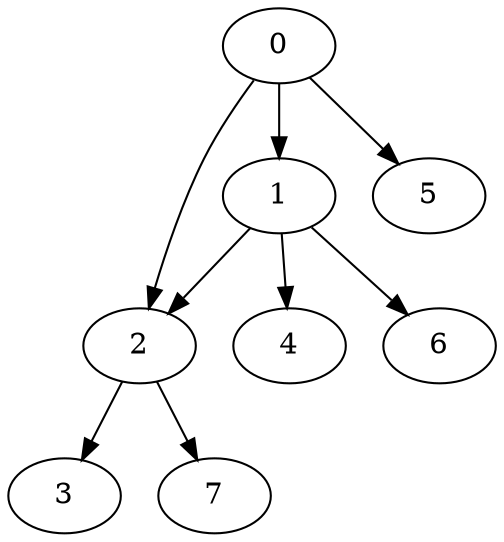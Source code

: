 digraph {
    0 [ label = "0" ]
    1 [ label = "1" ]
    2 [ label = "2" ]
    3 [ label = "3" ]
    4 [ label = "4" ]
    5 [ label = "5" ]
    6 [ label = "6" ]
    7 [ label = "7" ]
    0 -> 1 [ ]
    0 -> 2 [ ]
    1 -> 2 [ ]
    1 -> 4 [ ]
    2 -> 3 [ ]
    2 -> 7 [ ]
    0 -> 5 [ ]
    1 -> 6 [ ]
}
